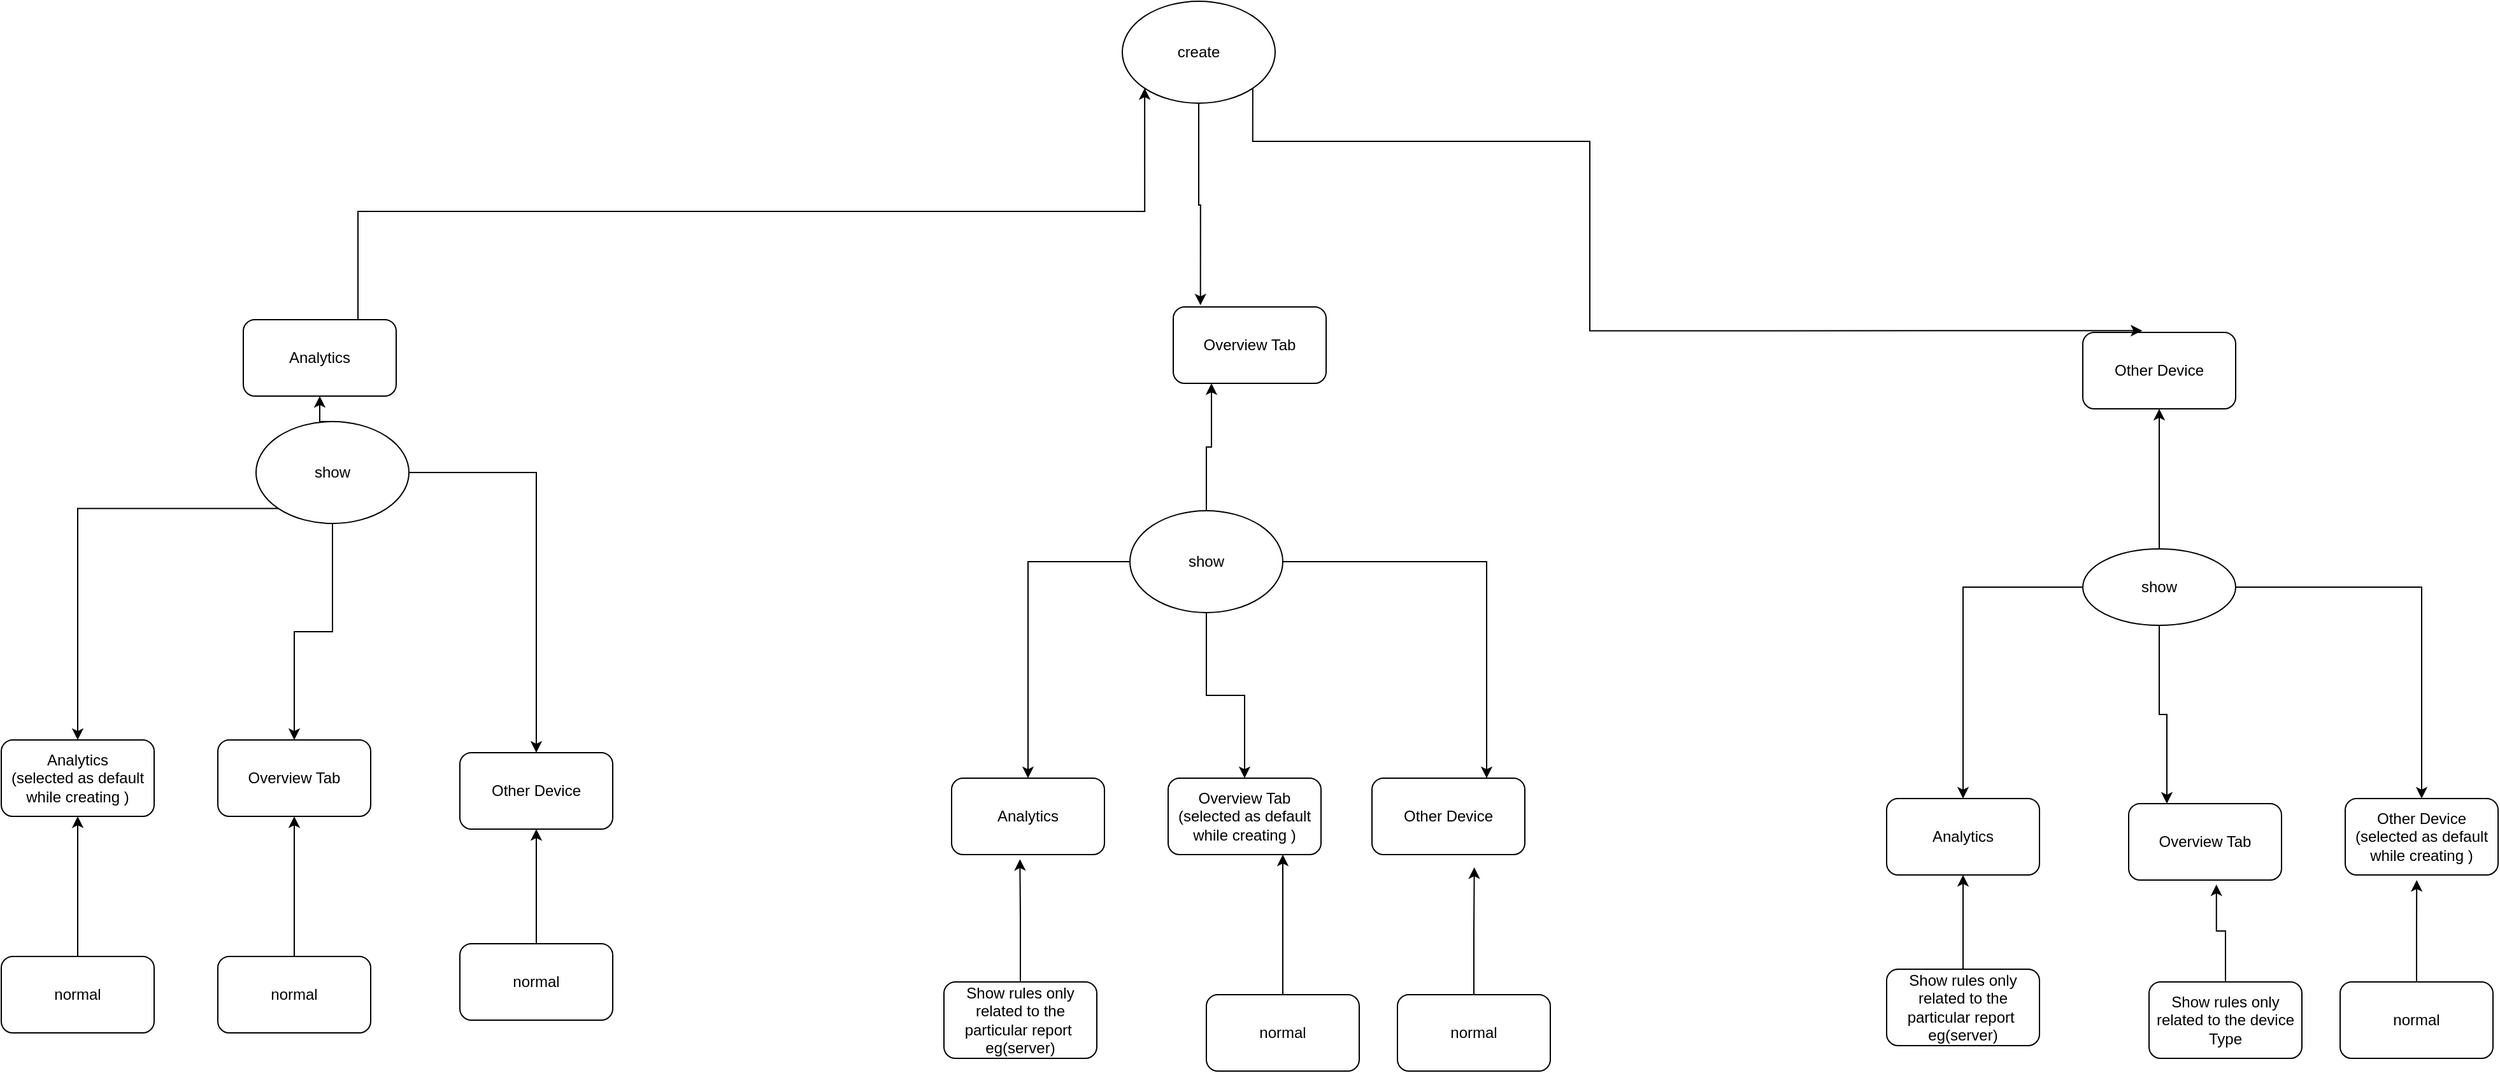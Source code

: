 <mxfile version="23.1.2" type="github">
  <diagram name="Page-1" id="s7N1Tc7U8LfEpAxHkq8D">
    <mxGraphModel dx="1686" dy="469" grid="1" gridSize="10" guides="1" tooltips="1" connect="1" arrows="1" fold="1" page="1" pageScale="1" pageWidth="850" pageHeight="1100" math="0" shadow="0">
      <root>
        <mxCell id="0" />
        <mxCell id="1" parent="0" />
        <mxCell id="awePTyg2Fw0t5qTXh-jY-1" value="create" style="ellipse;whiteSpace=wrap;html=1;" vertex="1" parent="1">
          <mxGeometry x="380" y="50" width="120" height="80" as="geometry" />
        </mxCell>
        <mxCell id="awePTyg2Fw0t5qTXh-jY-5" style="edgeStyle=orthogonalEdgeStyle;rounded=0;orthogonalLoop=1;jettySize=auto;html=1;exitX=0.75;exitY=0;exitDx=0;exitDy=0;entryX=0;entryY=1;entryDx=0;entryDy=0;" edge="1" parent="1" source="awePTyg2Fw0t5qTXh-jY-2" target="awePTyg2Fw0t5qTXh-jY-1">
          <mxGeometry relative="1" as="geometry" />
        </mxCell>
        <mxCell id="awePTyg2Fw0t5qTXh-jY-2" value="Analytics" style="rounded=1;whiteSpace=wrap;html=1;" vertex="1" parent="1">
          <mxGeometry x="-310" y="300" width="120" height="60" as="geometry" />
        </mxCell>
        <mxCell id="awePTyg2Fw0t5qTXh-jY-3" value="Overview Tab" style="rounded=1;whiteSpace=wrap;html=1;" vertex="1" parent="1">
          <mxGeometry x="420" y="290" width="120" height="60" as="geometry" />
        </mxCell>
        <mxCell id="awePTyg2Fw0t5qTXh-jY-4" value="Other Device" style="rounded=1;whiteSpace=wrap;html=1;" vertex="1" parent="1">
          <mxGeometry x="1134" y="310" width="120" height="60" as="geometry" />
        </mxCell>
        <mxCell id="awePTyg2Fw0t5qTXh-jY-6" style="edgeStyle=orthogonalEdgeStyle;rounded=0;orthogonalLoop=1;jettySize=auto;html=1;exitX=0.5;exitY=1;exitDx=0;exitDy=0;entryX=0.178;entryY=-0.022;entryDx=0;entryDy=0;entryPerimeter=0;" edge="1" parent="1" source="awePTyg2Fw0t5qTXh-jY-1" target="awePTyg2Fw0t5qTXh-jY-3">
          <mxGeometry relative="1" as="geometry" />
        </mxCell>
        <mxCell id="awePTyg2Fw0t5qTXh-jY-7" style="edgeStyle=orthogonalEdgeStyle;rounded=0;orthogonalLoop=1;jettySize=auto;html=1;exitX=1;exitY=1;exitDx=0;exitDy=0;entryX=0.389;entryY=-0.022;entryDx=0;entryDy=0;entryPerimeter=0;" edge="1" parent="1" source="awePTyg2Fw0t5qTXh-jY-1" target="awePTyg2Fw0t5qTXh-jY-4">
          <mxGeometry relative="1" as="geometry">
            <Array as="points">
              <mxPoint x="482" y="160" />
              <mxPoint x="747" y="160" />
            </Array>
          </mxGeometry>
        </mxCell>
        <mxCell id="awePTyg2Fw0t5qTXh-jY-16" style="edgeStyle=orthogonalEdgeStyle;rounded=0;orthogonalLoop=1;jettySize=auto;html=1;exitX=0.5;exitY=0;exitDx=0;exitDy=0;entryX=0.5;entryY=1;entryDx=0;entryDy=0;" edge="1" parent="1" source="awePTyg2Fw0t5qTXh-jY-9" target="awePTyg2Fw0t5qTXh-jY-2">
          <mxGeometry relative="1" as="geometry" />
        </mxCell>
        <mxCell id="awePTyg2Fw0t5qTXh-jY-19" style="edgeStyle=orthogonalEdgeStyle;rounded=0;orthogonalLoop=1;jettySize=auto;html=1;exitX=0;exitY=1;exitDx=0;exitDy=0;entryX=0.5;entryY=0;entryDx=0;entryDy=0;" edge="1" parent="1" source="awePTyg2Fw0t5qTXh-jY-9" target="awePTyg2Fw0t5qTXh-jY-12">
          <mxGeometry relative="1" as="geometry" />
        </mxCell>
        <mxCell id="awePTyg2Fw0t5qTXh-jY-20" style="edgeStyle=orthogonalEdgeStyle;rounded=0;orthogonalLoop=1;jettySize=auto;html=1;exitX=0.5;exitY=1;exitDx=0;exitDy=0;entryX=0.5;entryY=0;entryDx=0;entryDy=0;" edge="1" parent="1" source="awePTyg2Fw0t5qTXh-jY-9" target="awePTyg2Fw0t5qTXh-jY-13">
          <mxGeometry relative="1" as="geometry" />
        </mxCell>
        <mxCell id="awePTyg2Fw0t5qTXh-jY-21" style="edgeStyle=orthogonalEdgeStyle;rounded=0;orthogonalLoop=1;jettySize=auto;html=1;exitX=1;exitY=0.5;exitDx=0;exitDy=0;" edge="1" parent="1" source="awePTyg2Fw0t5qTXh-jY-9" target="awePTyg2Fw0t5qTXh-jY-14">
          <mxGeometry relative="1" as="geometry" />
        </mxCell>
        <mxCell id="awePTyg2Fw0t5qTXh-jY-9" value="show" style="ellipse;whiteSpace=wrap;html=1;" vertex="1" parent="1">
          <mxGeometry x="-300" y="380" width="120" height="80" as="geometry" />
        </mxCell>
        <mxCell id="awePTyg2Fw0t5qTXh-jY-17" style="edgeStyle=orthogonalEdgeStyle;rounded=0;orthogonalLoop=1;jettySize=auto;html=1;exitX=0.5;exitY=0;exitDx=0;exitDy=0;entryX=0.25;entryY=1;entryDx=0;entryDy=0;" edge="1" parent="1" source="awePTyg2Fw0t5qTXh-jY-10" target="awePTyg2Fw0t5qTXh-jY-3">
          <mxGeometry relative="1" as="geometry" />
        </mxCell>
        <mxCell id="awePTyg2Fw0t5qTXh-jY-32" style="edgeStyle=orthogonalEdgeStyle;rounded=0;orthogonalLoop=1;jettySize=auto;html=1;" edge="1" parent="1" source="awePTyg2Fw0t5qTXh-jY-10" target="awePTyg2Fw0t5qTXh-jY-22">
          <mxGeometry relative="1" as="geometry" />
        </mxCell>
        <mxCell id="awePTyg2Fw0t5qTXh-jY-33" style="edgeStyle=orthogonalEdgeStyle;rounded=0;orthogonalLoop=1;jettySize=auto;html=1;exitX=0.5;exitY=1;exitDx=0;exitDy=0;" edge="1" parent="1" source="awePTyg2Fw0t5qTXh-jY-10" target="awePTyg2Fw0t5qTXh-jY-23">
          <mxGeometry relative="1" as="geometry" />
        </mxCell>
        <mxCell id="awePTyg2Fw0t5qTXh-jY-34" style="edgeStyle=orthogonalEdgeStyle;rounded=0;orthogonalLoop=1;jettySize=auto;html=1;exitX=1;exitY=0.5;exitDx=0;exitDy=0;entryX=0.75;entryY=0;entryDx=0;entryDy=0;" edge="1" parent="1" source="awePTyg2Fw0t5qTXh-jY-10" target="awePTyg2Fw0t5qTXh-jY-24">
          <mxGeometry relative="1" as="geometry" />
        </mxCell>
        <mxCell id="awePTyg2Fw0t5qTXh-jY-10" value="show" style="ellipse;whiteSpace=wrap;html=1;" vertex="1" parent="1">
          <mxGeometry x="386" y="450" width="120" height="80" as="geometry" />
        </mxCell>
        <mxCell id="awePTyg2Fw0t5qTXh-jY-18" style="edgeStyle=orthogonalEdgeStyle;rounded=0;orthogonalLoop=1;jettySize=auto;html=1;exitX=0.5;exitY=0;exitDx=0;exitDy=0;entryX=0.5;entryY=1;entryDx=0;entryDy=0;" edge="1" parent="1" source="awePTyg2Fw0t5qTXh-jY-11" target="awePTyg2Fw0t5qTXh-jY-4">
          <mxGeometry relative="1" as="geometry" />
        </mxCell>
        <mxCell id="awePTyg2Fw0t5qTXh-jY-35" style="edgeStyle=orthogonalEdgeStyle;rounded=0;orthogonalLoop=1;jettySize=auto;html=1;" edge="1" parent="1" source="awePTyg2Fw0t5qTXh-jY-11" target="awePTyg2Fw0t5qTXh-jY-29">
          <mxGeometry relative="1" as="geometry" />
        </mxCell>
        <mxCell id="awePTyg2Fw0t5qTXh-jY-38" style="edgeStyle=orthogonalEdgeStyle;rounded=0;orthogonalLoop=1;jettySize=auto;html=1;" edge="1" parent="1" source="awePTyg2Fw0t5qTXh-jY-11" target="awePTyg2Fw0t5qTXh-jY-31">
          <mxGeometry relative="1" as="geometry" />
        </mxCell>
        <mxCell id="awePTyg2Fw0t5qTXh-jY-39" style="edgeStyle=orthogonalEdgeStyle;rounded=0;orthogonalLoop=1;jettySize=auto;html=1;exitX=0.5;exitY=1;exitDx=0;exitDy=0;entryX=0.25;entryY=0;entryDx=0;entryDy=0;" edge="1" parent="1" source="awePTyg2Fw0t5qTXh-jY-11" target="awePTyg2Fw0t5qTXh-jY-30">
          <mxGeometry relative="1" as="geometry" />
        </mxCell>
        <mxCell id="awePTyg2Fw0t5qTXh-jY-11" value="show" style="ellipse;whiteSpace=wrap;html=1;" vertex="1" parent="1">
          <mxGeometry x="1134" y="480" width="120" height="60" as="geometry" />
        </mxCell>
        <mxCell id="awePTyg2Fw0t5qTXh-jY-12" value="Analytics&lt;br&gt;(selected as default &lt;br&gt;while creating )" style="rounded=1;whiteSpace=wrap;html=1;" vertex="1" parent="1">
          <mxGeometry x="-500" y="630" width="120" height="60" as="geometry" />
        </mxCell>
        <mxCell id="awePTyg2Fw0t5qTXh-jY-13" value="Overview Tab" style="rounded=1;whiteSpace=wrap;html=1;" vertex="1" parent="1">
          <mxGeometry x="-330" y="630" width="120" height="60" as="geometry" />
        </mxCell>
        <mxCell id="awePTyg2Fw0t5qTXh-jY-14" value="Other Device" style="rounded=1;whiteSpace=wrap;html=1;" vertex="1" parent="1">
          <mxGeometry x="-140" y="640" width="120" height="60" as="geometry" />
        </mxCell>
        <mxCell id="awePTyg2Fw0t5qTXh-jY-22" value="Analytics" style="rounded=1;whiteSpace=wrap;html=1;" vertex="1" parent="1">
          <mxGeometry x="246" y="660" width="120" height="60" as="geometry" />
        </mxCell>
        <mxCell id="awePTyg2Fw0t5qTXh-jY-23" value="Overview Tab&lt;br&gt;(selected as default&lt;br style=&quot;border-color: var(--border-color);&quot;&gt;while creating )" style="rounded=1;whiteSpace=wrap;html=1;" vertex="1" parent="1">
          <mxGeometry x="416" y="660" width="120" height="60" as="geometry" />
        </mxCell>
        <mxCell id="awePTyg2Fw0t5qTXh-jY-24" value="Other Device" style="rounded=1;whiteSpace=wrap;html=1;" vertex="1" parent="1">
          <mxGeometry x="576" y="660" width="120" height="60" as="geometry" />
        </mxCell>
        <mxCell id="awePTyg2Fw0t5qTXh-jY-29" value="Analytics" style="rounded=1;whiteSpace=wrap;html=1;" vertex="1" parent="1">
          <mxGeometry x="980" y="676" width="120" height="60" as="geometry" />
        </mxCell>
        <mxCell id="awePTyg2Fw0t5qTXh-jY-30" value="Overview Tab" style="rounded=1;whiteSpace=wrap;html=1;" vertex="1" parent="1">
          <mxGeometry x="1170" y="680" width="120" height="60" as="geometry" />
        </mxCell>
        <mxCell id="awePTyg2Fw0t5qTXh-jY-31" value="Other Device&lt;br&gt;(selected as default&lt;br style=&quot;border-color: var(--border-color);&quot;&gt;while creating )" style="rounded=1;whiteSpace=wrap;html=1;" vertex="1" parent="1">
          <mxGeometry x="1340" y="676" width="120" height="60" as="geometry" />
        </mxCell>
        <mxCell id="awePTyg2Fw0t5qTXh-jY-41" style="edgeStyle=orthogonalEdgeStyle;rounded=0;orthogonalLoop=1;jettySize=auto;html=1;entryX=0.5;entryY=1;entryDx=0;entryDy=0;" edge="1" parent="1" source="awePTyg2Fw0t5qTXh-jY-40" target="awePTyg2Fw0t5qTXh-jY-12">
          <mxGeometry relative="1" as="geometry" />
        </mxCell>
        <mxCell id="awePTyg2Fw0t5qTXh-jY-40" value="normal" style="rounded=1;whiteSpace=wrap;html=1;" vertex="1" parent="1">
          <mxGeometry x="-500" y="800" width="120" height="60" as="geometry" />
        </mxCell>
        <mxCell id="awePTyg2Fw0t5qTXh-jY-44" style="edgeStyle=orthogonalEdgeStyle;rounded=0;orthogonalLoop=1;jettySize=auto;html=1;entryX=0.5;entryY=1;entryDx=0;entryDy=0;" edge="1" parent="1" source="awePTyg2Fw0t5qTXh-jY-42" target="awePTyg2Fw0t5qTXh-jY-13">
          <mxGeometry relative="1" as="geometry" />
        </mxCell>
        <mxCell id="awePTyg2Fw0t5qTXh-jY-42" value="normal" style="rounded=1;whiteSpace=wrap;html=1;" vertex="1" parent="1">
          <mxGeometry x="-330" y="800" width="120" height="60" as="geometry" />
        </mxCell>
        <mxCell id="awePTyg2Fw0t5qTXh-jY-45" style="edgeStyle=orthogonalEdgeStyle;rounded=0;orthogonalLoop=1;jettySize=auto;html=1;" edge="1" parent="1" source="awePTyg2Fw0t5qTXh-jY-43" target="awePTyg2Fw0t5qTXh-jY-14">
          <mxGeometry relative="1" as="geometry" />
        </mxCell>
        <mxCell id="awePTyg2Fw0t5qTXh-jY-43" value="normal" style="rounded=1;whiteSpace=wrap;html=1;" vertex="1" parent="1">
          <mxGeometry x="-140" y="790" width="120" height="60" as="geometry" />
        </mxCell>
        <mxCell id="awePTyg2Fw0t5qTXh-jY-46" value="Show rules only related to the particular report&amp;nbsp;&lt;br&gt;eg(server)" style="rounded=1;whiteSpace=wrap;html=1;" vertex="1" parent="1">
          <mxGeometry x="240" y="820" width="120" height="60" as="geometry" />
        </mxCell>
        <mxCell id="awePTyg2Fw0t5qTXh-jY-50" style="edgeStyle=orthogonalEdgeStyle;rounded=0;orthogonalLoop=1;jettySize=auto;html=1;exitX=0.5;exitY=0;exitDx=0;exitDy=0;entryX=0.75;entryY=1;entryDx=0;entryDy=0;" edge="1" parent="1" source="awePTyg2Fw0t5qTXh-jY-47" target="awePTyg2Fw0t5qTXh-jY-23">
          <mxGeometry relative="1" as="geometry" />
        </mxCell>
        <mxCell id="awePTyg2Fw0t5qTXh-jY-47" value="normal" style="rounded=1;whiteSpace=wrap;html=1;" vertex="1" parent="1">
          <mxGeometry x="446" y="830" width="120" height="60" as="geometry" />
        </mxCell>
        <mxCell id="awePTyg2Fw0t5qTXh-jY-51" style="edgeStyle=orthogonalEdgeStyle;rounded=0;orthogonalLoop=1;jettySize=auto;html=1;exitX=0.5;exitY=0;exitDx=0;exitDy=0;" edge="1" parent="1" source="awePTyg2Fw0t5qTXh-jY-48">
          <mxGeometry relative="1" as="geometry">
            <mxPoint x="656.308" y="730" as="targetPoint" />
          </mxGeometry>
        </mxCell>
        <mxCell id="awePTyg2Fw0t5qTXh-jY-48" value="normal" style="rounded=1;whiteSpace=wrap;html=1;" vertex="1" parent="1">
          <mxGeometry x="596" y="830" width="120" height="60" as="geometry" />
        </mxCell>
        <mxCell id="awePTyg2Fw0t5qTXh-jY-52" style="edgeStyle=orthogonalEdgeStyle;rounded=0;orthogonalLoop=1;jettySize=auto;html=1;entryX=0.447;entryY=1.06;entryDx=0;entryDy=0;entryPerimeter=0;" edge="1" parent="1" source="awePTyg2Fw0t5qTXh-jY-46" target="awePTyg2Fw0t5qTXh-jY-22">
          <mxGeometry relative="1" as="geometry" />
        </mxCell>
        <mxCell id="awePTyg2Fw0t5qTXh-jY-56" style="edgeStyle=orthogonalEdgeStyle;rounded=0;orthogonalLoop=1;jettySize=auto;html=1;exitX=0.5;exitY=0;exitDx=0;exitDy=0;entryX=0.5;entryY=1;entryDx=0;entryDy=0;" edge="1" parent="1" source="awePTyg2Fw0t5qTXh-jY-53" target="awePTyg2Fw0t5qTXh-jY-29">
          <mxGeometry relative="1" as="geometry" />
        </mxCell>
        <mxCell id="awePTyg2Fw0t5qTXh-jY-53" value="Show rules only related to the particular report&amp;nbsp;&lt;br&gt;eg(server)" style="rounded=1;whiteSpace=wrap;html=1;" vertex="1" parent="1">
          <mxGeometry x="980" y="810" width="120" height="60" as="geometry" />
        </mxCell>
        <mxCell id="awePTyg2Fw0t5qTXh-jY-54" value="Show rules only related to the device Type" style="rounded=1;whiteSpace=wrap;html=1;" vertex="1" parent="1">
          <mxGeometry x="1186" y="820" width="120" height="60" as="geometry" />
        </mxCell>
        <mxCell id="awePTyg2Fw0t5qTXh-jY-58" style="edgeStyle=orthogonalEdgeStyle;rounded=0;orthogonalLoop=1;jettySize=auto;html=1;exitX=0.5;exitY=0;exitDx=0;exitDy=0;" edge="1" parent="1" source="awePTyg2Fw0t5qTXh-jY-55">
          <mxGeometry relative="1" as="geometry">
            <mxPoint x="1396.105" y="740" as="targetPoint" />
          </mxGeometry>
        </mxCell>
        <mxCell id="awePTyg2Fw0t5qTXh-jY-55" value="normal" style="rounded=1;whiteSpace=wrap;html=1;" vertex="1" parent="1">
          <mxGeometry x="1336" y="820" width="120" height="60" as="geometry" />
        </mxCell>
        <mxCell id="awePTyg2Fw0t5qTXh-jY-57" style="edgeStyle=orthogonalEdgeStyle;rounded=0;orthogonalLoop=1;jettySize=auto;html=1;exitX=0.5;exitY=0;exitDx=0;exitDy=0;entryX=0.574;entryY=1.058;entryDx=0;entryDy=0;entryPerimeter=0;" edge="1" parent="1" source="awePTyg2Fw0t5qTXh-jY-54" target="awePTyg2Fw0t5qTXh-jY-30">
          <mxGeometry relative="1" as="geometry" />
        </mxCell>
      </root>
    </mxGraphModel>
  </diagram>
</mxfile>
